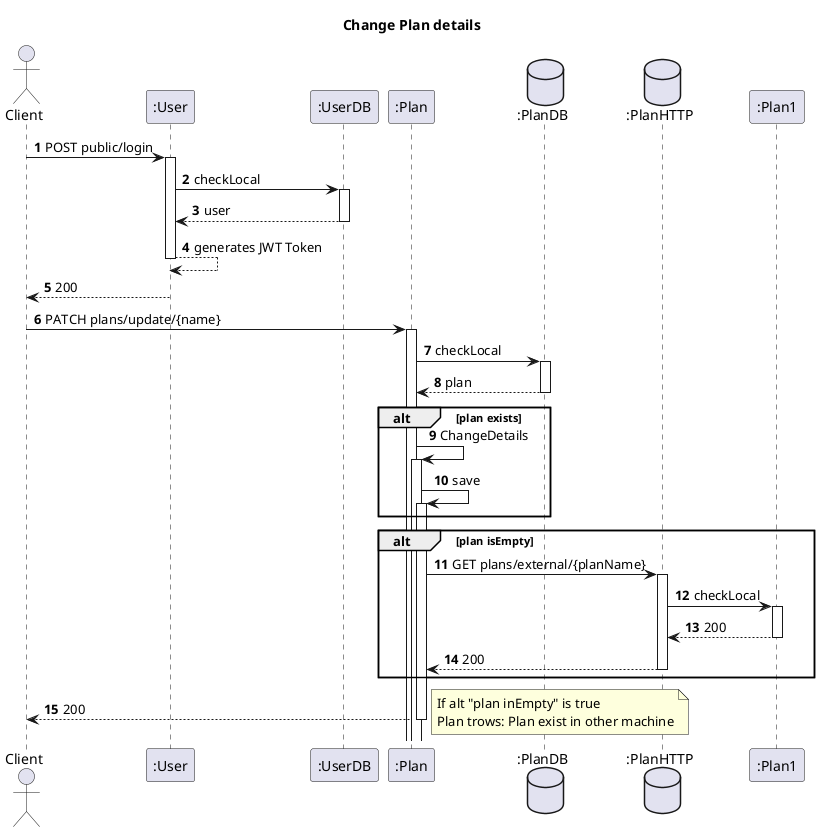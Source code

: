 @startuml
'https://plantuml.com/sequence-diagram
autoactivate on
autonumber
title  Change Plan details

autonumber

actor "Client" as Ac
participant ":User" as User
participant ":UserDB" as Udb

participant ":Plan" as Plan
database ":PlanDB" as PDB
database ":PlanHTTP" as PHTTP
participant ":Plan1" as Plan1



Ac->User: POST public/login
User->Udb:checkLocal
Udb-->User:user
User-->User:generates JWT Token
User-->Ac:200
Ac->Plan:PATCH plans/update/{name}
Plan->PDB:checkLocal
PDB-->Plan:plan
alt plan exists
Plan->Plan:ChangeDetails
Plan->Plan:save

end

alt plan isEmpty
Plan->PHTTP:GET plans/external/{planName}
PHTTP->Plan1:checkLocal
Plan1-->PHTTP:200
PHTTP-->Plan:200
end

Plan-->Ac:200

note right
If alt "plan inEmpty" is true
Plan trows: Plan exist in other machine
end note


@enduml